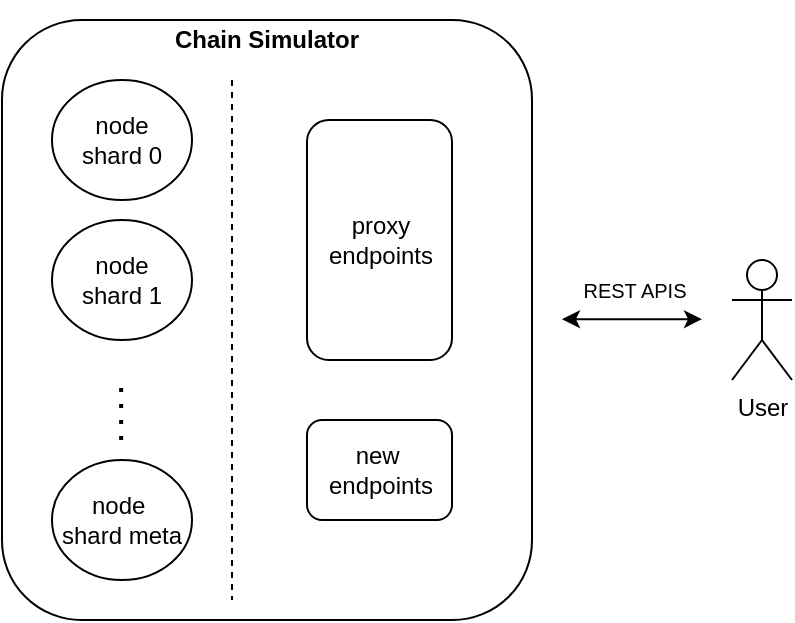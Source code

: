 <mxfile version="23.1.7" type="device">
  <diagram name="Page-1" id="XZ3qhjXyUbHVMeMBHV_s">
    <mxGraphModel dx="1728" dy="983" grid="1" gridSize="10" guides="1" tooltips="1" connect="1" arrows="1" fold="1" page="1" pageScale="1" pageWidth="850" pageHeight="1100" math="0" shadow="0">
      <root>
        <mxCell id="0" />
        <mxCell id="1" parent="0" />
        <mxCell id="EWHMPKfBnV-rQj-S9Va0-1" value="" style="rounded=1;whiteSpace=wrap;html=1;" vertex="1" parent="1">
          <mxGeometry x="30" y="30" width="265" height="300" as="geometry" />
        </mxCell>
        <mxCell id="EWHMPKfBnV-rQj-S9Va0-2" value="Chain Simulator" style="text;html=1;align=center;verticalAlign=middle;whiteSpace=wrap;rounded=0;strokeWidth=1;fontSize=12;fontStyle=1" vertex="1" parent="1">
          <mxGeometry x="115" y="20" width="95" height="40" as="geometry" />
        </mxCell>
        <mxCell id="EWHMPKfBnV-rQj-S9Va0-4" value="node&lt;br&gt;shard 0" style="ellipse;whiteSpace=wrap;html=1;" vertex="1" parent="1">
          <mxGeometry x="55" y="60" width="70" height="60" as="geometry" />
        </mxCell>
        <mxCell id="EWHMPKfBnV-rQj-S9Va0-5" value="node&lt;br&gt;shard 1" style="ellipse;whiteSpace=wrap;html=1;" vertex="1" parent="1">
          <mxGeometry x="55" y="130" width="70" height="60" as="geometry" />
        </mxCell>
        <mxCell id="EWHMPKfBnV-rQj-S9Va0-6" value="node&amp;nbsp;&lt;br&gt;shard meta" style="ellipse;whiteSpace=wrap;html=1;" vertex="1" parent="1">
          <mxGeometry x="55" y="250" width="70" height="60" as="geometry" />
        </mxCell>
        <mxCell id="EWHMPKfBnV-rQj-S9Va0-12" value="" style="endArrow=none;dashed=1;html=1;rounded=0;" edge="1" parent="1">
          <mxGeometry width="50" height="50" relative="1" as="geometry">
            <mxPoint x="145" y="60" as="sourcePoint" />
            <mxPoint x="145" y="320" as="targetPoint" />
            <Array as="points">
              <mxPoint x="145" y="60" />
            </Array>
          </mxGeometry>
        </mxCell>
        <mxCell id="EWHMPKfBnV-rQj-S9Va0-13" value="proxy endpoints" style="rounded=1;whiteSpace=wrap;html=1;" vertex="1" parent="1">
          <mxGeometry x="182.5" y="80" width="72.5" height="120" as="geometry" />
        </mxCell>
        <mxCell id="EWHMPKfBnV-rQj-S9Va0-14" value="new&amp;nbsp;&lt;br&gt;endpoints" style="rounded=1;whiteSpace=wrap;html=1;" vertex="1" parent="1">
          <mxGeometry x="182.5" y="230" width="72.5" height="50" as="geometry" />
        </mxCell>
        <mxCell id="EWHMPKfBnV-rQj-S9Va0-15" value="" style="endArrow=none;dashed=1;html=1;dashPattern=1 3;strokeWidth=2;rounded=0;" edge="1" parent="1">
          <mxGeometry width="50" height="50" relative="1" as="geometry">
            <mxPoint x="89.58" y="240" as="sourcePoint" />
            <mxPoint x="89.58" y="210" as="targetPoint" />
          </mxGeometry>
        </mxCell>
        <mxCell id="EWHMPKfBnV-rQj-S9Va0-16" value="User" style="shape=umlActor;verticalLabelPosition=bottom;verticalAlign=top;html=1;outlineConnect=0;" vertex="1" parent="1">
          <mxGeometry x="395" y="150" width="30" height="60" as="geometry" />
        </mxCell>
        <mxCell id="EWHMPKfBnV-rQj-S9Va0-19" value="" style="endArrow=classic;startArrow=classic;html=1;rounded=0;" edge="1" parent="1">
          <mxGeometry width="50" height="50" relative="1" as="geometry">
            <mxPoint x="310" y="179.58" as="sourcePoint" />
            <mxPoint x="380" y="179.58" as="targetPoint" />
          </mxGeometry>
        </mxCell>
        <mxCell id="EWHMPKfBnV-rQj-S9Va0-20" value="REST APIS" style="text;html=1;align=center;verticalAlign=middle;resizable=0;points=[];autosize=1;strokeColor=none;fillColor=none;fontSize=10;" vertex="1" parent="1">
          <mxGeometry x="306" y="150" width="80" height="30" as="geometry" />
        </mxCell>
      </root>
    </mxGraphModel>
  </diagram>
</mxfile>
